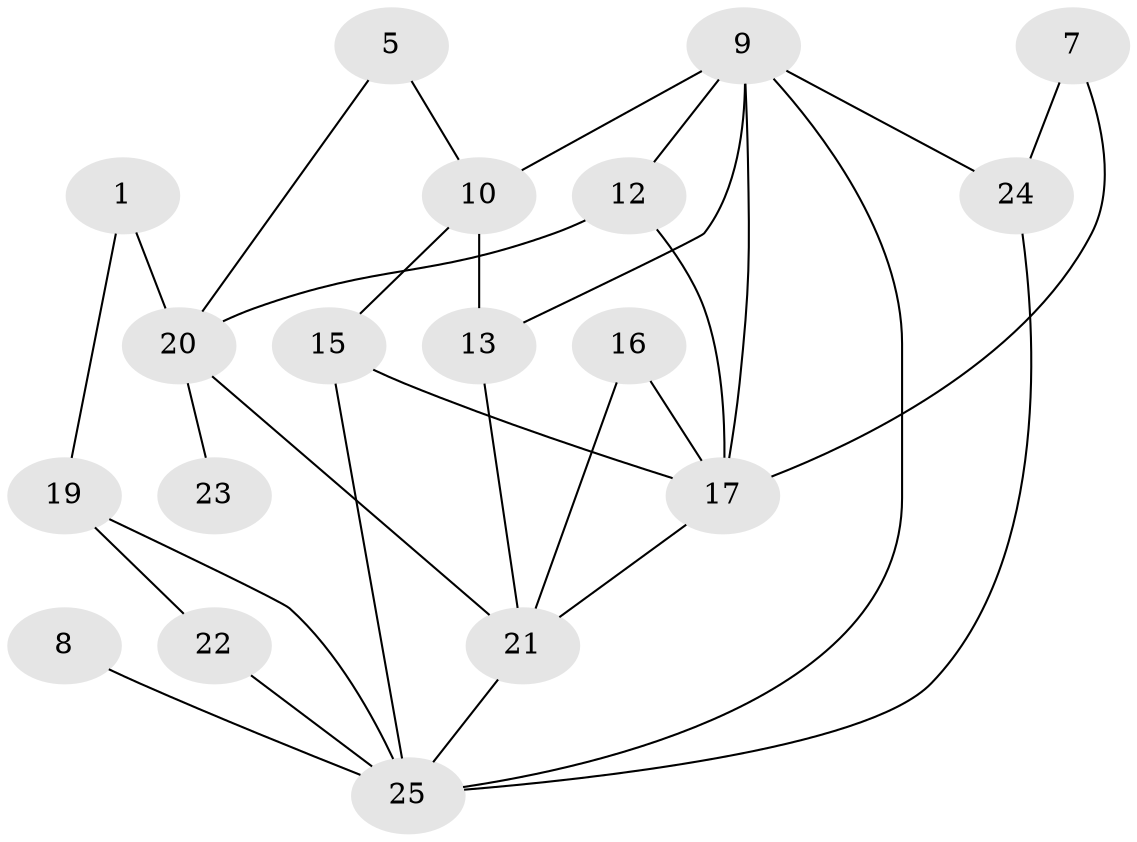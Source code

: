 // original degree distribution, {2: 0.27450980392156865, 1: 0.13725490196078433, 3: 0.23529411764705882, 0: 0.1568627450980392, 5: 0.0392156862745098, 4: 0.11764705882352941, 7: 0.0196078431372549, 6: 0.0196078431372549}
// Generated by graph-tools (version 1.1) at 2025/49/03/09/25 03:49:04]
// undirected, 18 vertices, 30 edges
graph export_dot {
graph [start="1"]
  node [color=gray90,style=filled];
  1;
  5;
  7;
  8;
  9;
  10;
  12;
  13;
  15;
  16;
  17;
  19;
  20;
  21;
  22;
  23;
  24;
  25;
  1 -- 19 [weight=1.0];
  1 -- 20 [weight=1.0];
  5 -- 10 [weight=1.0];
  5 -- 20 [weight=1.0];
  7 -- 17 [weight=1.0];
  7 -- 24 [weight=1.0];
  8 -- 25 [weight=1.0];
  9 -- 10 [weight=2.0];
  9 -- 12 [weight=2.0];
  9 -- 13 [weight=1.0];
  9 -- 17 [weight=1.0];
  9 -- 24 [weight=2.0];
  9 -- 25 [weight=1.0];
  10 -- 13 [weight=1.0];
  10 -- 15 [weight=1.0];
  12 -- 17 [weight=1.0];
  12 -- 20 [weight=1.0];
  13 -- 21 [weight=1.0];
  15 -- 17 [weight=1.0];
  15 -- 25 [weight=1.0];
  16 -- 17 [weight=1.0];
  16 -- 21 [weight=1.0];
  17 -- 21 [weight=1.0];
  19 -- 22 [weight=1.0];
  19 -- 25 [weight=1.0];
  20 -- 21 [weight=1.0];
  20 -- 23 [weight=1.0];
  21 -- 25 [weight=1.0];
  22 -- 25 [weight=1.0];
  24 -- 25 [weight=1.0];
}
